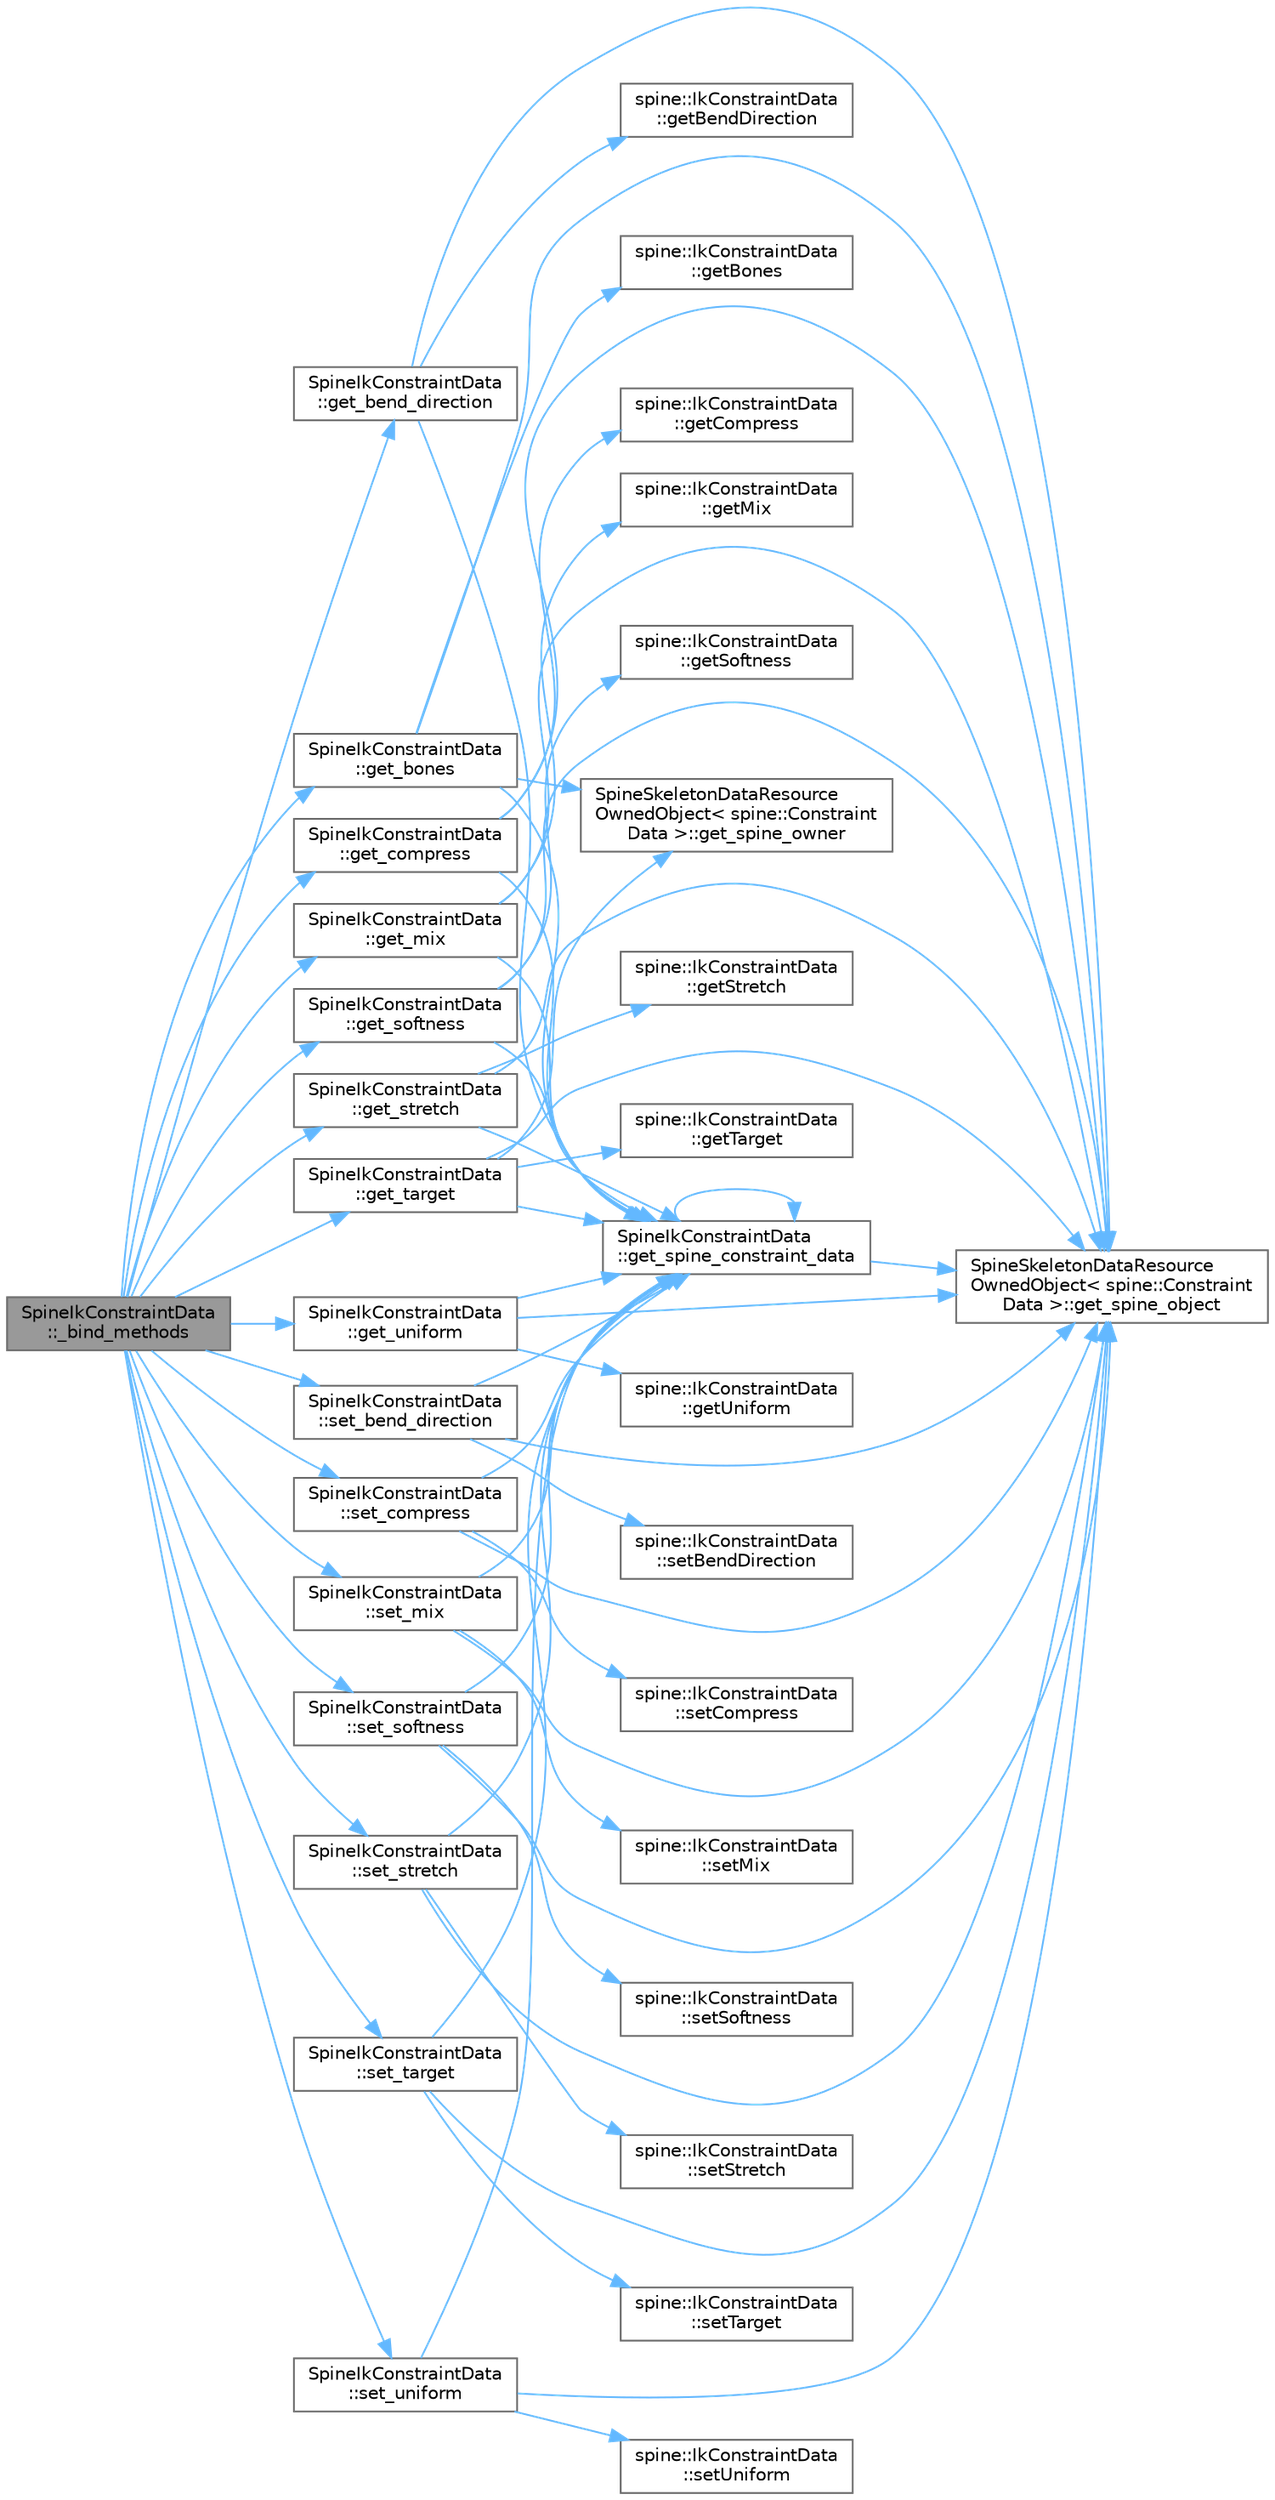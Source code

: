 digraph "SpineIkConstraintData::_bind_methods"
{
 // LATEX_PDF_SIZE
  bgcolor="transparent";
  edge [fontname=Helvetica,fontsize=10,labelfontname=Helvetica,labelfontsize=10];
  node [fontname=Helvetica,fontsize=10,shape=box,height=0.2,width=0.4];
  rankdir="LR";
  Node1 [id="Node000001",label="SpineIkConstraintData\l::_bind_methods",height=0.2,width=0.4,color="gray40", fillcolor="grey60", style="filled", fontcolor="black",tooltip=" "];
  Node1 -> Node2 [id="edge1_Node000001_Node000002",color="steelblue1",style="solid",tooltip=" "];
  Node2 [id="Node000002",label="SpineIkConstraintData\l::get_bend_direction",height=0.2,width=0.4,color="grey40", fillcolor="white", style="filled",URL="$class_spine_ik_constraint_data.html#a8e0d760d0ea7fed0a94bebe97951e4c9",tooltip=" "];
  Node2 -> Node3 [id="edge2_Node000002_Node000003",color="steelblue1",style="solid",tooltip=" "];
  Node3 [id="Node000003",label="SpineIkConstraintData\l::get_spine_constraint_data",height=0.2,width=0.4,color="grey40", fillcolor="white", style="filled",URL="$class_spine_ik_constraint_data.html#a6a982d477ffc3c8fdd1ea55e045d6aa6",tooltip=" "];
  Node3 -> Node3 [id="edge3_Node000003_Node000003",color="steelblue1",style="solid",tooltip=" "];
  Node3 -> Node4 [id="edge4_Node000003_Node000004",color="steelblue1",style="solid",tooltip=" "];
  Node4 [id="Node000004",label="SpineSkeletonDataResource\lOwnedObject\< spine::Constraint\lData \>::get_spine_object",height=0.2,width=0.4,color="grey40", fillcolor="white", style="filled",URL="$class_spine_skeleton_data_resource_owned_object.html#a17a452fe3be51c5dfec16fddf002d318",tooltip=" "];
  Node2 -> Node4 [id="edge5_Node000002_Node000004",color="steelblue1",style="solid",tooltip=" "];
  Node2 -> Node5 [id="edge6_Node000002_Node000005",color="steelblue1",style="solid",tooltip=" "];
  Node5 [id="Node000005",label="spine::IkConstraintData\l::getBendDirection",height=0.2,width=0.4,color="grey40", fillcolor="white", style="filled",URL="$classspine_1_1_ik_constraint_data.html#aee9d1dac04bd7ac7a305323320eec47c",tooltip="Controls the bend direction of the IK bones, either 1 or -1."];
  Node1 -> Node6 [id="edge7_Node000001_Node000006",color="steelblue1",style="solid",tooltip=" "];
  Node6 [id="Node000006",label="SpineIkConstraintData\l::get_bones",height=0.2,width=0.4,color="grey40", fillcolor="white", style="filled",URL="$class_spine_ik_constraint_data.html#a2f9712c389b10eccf28a45b8b4817591",tooltip=" "];
  Node6 -> Node3 [id="edge8_Node000006_Node000003",color="steelblue1",style="solid",tooltip=" "];
  Node6 -> Node4 [id="edge9_Node000006_Node000004",color="steelblue1",style="solid",tooltip=" "];
  Node6 -> Node7 [id="edge10_Node000006_Node000007",color="steelblue1",style="solid",tooltip=" "];
  Node7 [id="Node000007",label="SpineSkeletonDataResource\lOwnedObject\< spine::Constraint\lData \>::get_spine_owner",height=0.2,width=0.4,color="grey40", fillcolor="white", style="filled",URL="$class_spine_skeleton_data_resource_owned_object.html#a8fb9e97d2c2f85dc522e85b9c9cbd112",tooltip=" "];
  Node6 -> Node8 [id="edge11_Node000006_Node000008",color="steelblue1",style="solid",tooltip=" "];
  Node8 [id="Node000008",label="spine::IkConstraintData\l::getBones",height=0.2,width=0.4,color="grey40", fillcolor="white", style="filled",URL="$classspine_1_1_ik_constraint_data.html#a015284c913ee7259b7a63e141ab15935",tooltip="The bones that are constrained by this IK Constraint."];
  Node1 -> Node9 [id="edge12_Node000001_Node000009",color="steelblue1",style="solid",tooltip=" "];
  Node9 [id="Node000009",label="SpineIkConstraintData\l::get_compress",height=0.2,width=0.4,color="grey40", fillcolor="white", style="filled",URL="$class_spine_ik_constraint_data.html#a54fb1078b239b9628b00369b0ccb812b",tooltip=" "];
  Node9 -> Node3 [id="edge13_Node000009_Node000003",color="steelblue1",style="solid",tooltip=" "];
  Node9 -> Node4 [id="edge14_Node000009_Node000004",color="steelblue1",style="solid",tooltip=" "];
  Node9 -> Node10 [id="edge15_Node000009_Node000010",color="steelblue1",style="solid",tooltip=" "];
  Node10 [id="Node000010",label="spine::IkConstraintData\l::getCompress",height=0.2,width=0.4,color="grey40", fillcolor="white", style="filled",URL="$classspine_1_1_ik_constraint_data.html#a7fdbe7eac672d6ce8651360a05c536a5",tooltip=" "];
  Node1 -> Node11 [id="edge16_Node000001_Node000011",color="steelblue1",style="solid",tooltip=" "];
  Node11 [id="Node000011",label="SpineIkConstraintData\l::get_mix",height=0.2,width=0.4,color="grey40", fillcolor="white", style="filled",URL="$class_spine_ik_constraint_data.html#adbc4b0a70119be6900c6d1634e227f29",tooltip=" "];
  Node11 -> Node3 [id="edge17_Node000011_Node000003",color="steelblue1",style="solid",tooltip=" "];
  Node11 -> Node4 [id="edge18_Node000011_Node000004",color="steelblue1",style="solid",tooltip=" "];
  Node11 -> Node12 [id="edge19_Node000011_Node000012",color="steelblue1",style="solid",tooltip=" "];
  Node12 [id="Node000012",label="spine::IkConstraintData\l::getMix",height=0.2,width=0.4,color="grey40", fillcolor="white", style="filled",URL="$classspine_1_1_ik_constraint_data.html#ae262c44da08b9158ab5a2c8d07667ada",tooltip=" "];
  Node1 -> Node13 [id="edge20_Node000001_Node000013",color="steelblue1",style="solid",tooltip=" "];
  Node13 [id="Node000013",label="SpineIkConstraintData\l::get_softness",height=0.2,width=0.4,color="grey40", fillcolor="white", style="filled",URL="$class_spine_ik_constraint_data.html#a699b1811f57bc9bbbbfa84963f3f3f4f",tooltip=" "];
  Node13 -> Node3 [id="edge21_Node000013_Node000003",color="steelblue1",style="solid",tooltip=" "];
  Node13 -> Node4 [id="edge22_Node000013_Node000004",color="steelblue1",style="solid",tooltip=" "];
  Node13 -> Node14 [id="edge23_Node000013_Node000014",color="steelblue1",style="solid",tooltip=" "];
  Node14 [id="Node000014",label="spine::IkConstraintData\l::getSoftness",height=0.2,width=0.4,color="grey40", fillcolor="white", style="filled",URL="$classspine_1_1_ik_constraint_data.html#a46a1085542402450cc3f3cc747be892a",tooltip=" "];
  Node1 -> Node15 [id="edge24_Node000001_Node000015",color="steelblue1",style="solid",tooltip=" "];
  Node15 [id="Node000015",label="SpineIkConstraintData\l::get_stretch",height=0.2,width=0.4,color="grey40", fillcolor="white", style="filled",URL="$class_spine_ik_constraint_data.html#a1f74a4c4795355c792eb85c8e6804474",tooltip=" "];
  Node15 -> Node3 [id="edge25_Node000015_Node000003",color="steelblue1",style="solid",tooltip=" "];
  Node15 -> Node4 [id="edge26_Node000015_Node000004",color="steelblue1",style="solid",tooltip=" "];
  Node15 -> Node16 [id="edge27_Node000015_Node000016",color="steelblue1",style="solid",tooltip=" "];
  Node16 [id="Node000016",label="spine::IkConstraintData\l::getStretch",height=0.2,width=0.4,color="grey40", fillcolor="white", style="filled",URL="$classspine_1_1_ik_constraint_data.html#a38e46f8bf2092550e3a23decb0abba31",tooltip=" "];
  Node1 -> Node17 [id="edge28_Node000001_Node000017",color="steelblue1",style="solid",tooltip=" "];
  Node17 [id="Node000017",label="SpineIkConstraintData\l::get_target",height=0.2,width=0.4,color="grey40", fillcolor="white", style="filled",URL="$class_spine_ik_constraint_data.html#a29978a6aa4014e7fb78d260d0363b94e",tooltip=" "];
  Node17 -> Node3 [id="edge29_Node000017_Node000003",color="steelblue1",style="solid",tooltip=" "];
  Node17 -> Node4 [id="edge30_Node000017_Node000004",color="steelblue1",style="solid",tooltip=" "];
  Node17 -> Node7 [id="edge31_Node000017_Node000007",color="steelblue1",style="solid",tooltip=" "];
  Node17 -> Node18 [id="edge32_Node000017_Node000018",color="steelblue1",style="solid",tooltip=" "];
  Node18 [id="Node000018",label="spine::IkConstraintData\l::getTarget",height=0.2,width=0.4,color="grey40", fillcolor="white", style="filled",URL="$classspine_1_1_ik_constraint_data.html#ad473c49995c7d84f3d75842a5cfe0946",tooltip="The bone that is the IK target."];
  Node1 -> Node19 [id="edge33_Node000001_Node000019",color="steelblue1",style="solid",tooltip=" "];
  Node19 [id="Node000019",label="SpineIkConstraintData\l::get_uniform",height=0.2,width=0.4,color="grey40", fillcolor="white", style="filled",URL="$class_spine_ik_constraint_data.html#aefa047647509afeda4c93ce9511105eb",tooltip=" "];
  Node19 -> Node3 [id="edge34_Node000019_Node000003",color="steelblue1",style="solid",tooltip=" "];
  Node19 -> Node4 [id="edge35_Node000019_Node000004",color="steelblue1",style="solid",tooltip=" "];
  Node19 -> Node20 [id="edge36_Node000019_Node000020",color="steelblue1",style="solid",tooltip=" "];
  Node20 [id="Node000020",label="spine::IkConstraintData\l::getUniform",height=0.2,width=0.4,color="grey40", fillcolor="white", style="filled",URL="$classspine_1_1_ik_constraint_data.html#a63df91b92804ab2b6dc21ae9b024384a",tooltip=" "];
  Node1 -> Node21 [id="edge37_Node000001_Node000021",color="steelblue1",style="solid",tooltip=" "];
  Node21 [id="Node000021",label="SpineIkConstraintData\l::set_bend_direction",height=0.2,width=0.4,color="grey40", fillcolor="white", style="filled",URL="$class_spine_ik_constraint_data.html#ac504c9e7d47b6f95e6b1c2307e7156cf",tooltip=" "];
  Node21 -> Node3 [id="edge38_Node000021_Node000003",color="steelblue1",style="solid",tooltip=" "];
  Node21 -> Node4 [id="edge39_Node000021_Node000004",color="steelblue1",style="solid",tooltip=" "];
  Node21 -> Node22 [id="edge40_Node000021_Node000022",color="steelblue1",style="solid",tooltip=" "];
  Node22 [id="Node000022",label="spine::IkConstraintData\l::setBendDirection",height=0.2,width=0.4,color="grey40", fillcolor="white", style="filled",URL="$classspine_1_1_ik_constraint_data.html#a17feb2fe5de57a2d79bcc819eefa6850",tooltip=" "];
  Node1 -> Node23 [id="edge41_Node000001_Node000023",color="steelblue1",style="solid",tooltip=" "];
  Node23 [id="Node000023",label="SpineIkConstraintData\l::set_compress",height=0.2,width=0.4,color="grey40", fillcolor="white", style="filled",URL="$class_spine_ik_constraint_data.html#ae04fa37299d52d44f6f4dcd4d33d1dc0",tooltip=" "];
  Node23 -> Node3 [id="edge42_Node000023_Node000003",color="steelblue1",style="solid",tooltip=" "];
  Node23 -> Node4 [id="edge43_Node000023_Node000004",color="steelblue1",style="solid",tooltip=" "];
  Node23 -> Node24 [id="edge44_Node000023_Node000024",color="steelblue1",style="solid",tooltip=" "];
  Node24 [id="Node000024",label="spine::IkConstraintData\l::setCompress",height=0.2,width=0.4,color="grey40", fillcolor="white", style="filled",URL="$classspine_1_1_ik_constraint_data.html#a4d972083cda8fd14717ac564665c7514",tooltip=" "];
  Node1 -> Node25 [id="edge45_Node000001_Node000025",color="steelblue1",style="solid",tooltip=" "];
  Node25 [id="Node000025",label="SpineIkConstraintData\l::set_mix",height=0.2,width=0.4,color="grey40", fillcolor="white", style="filled",URL="$class_spine_ik_constraint_data.html#a7811618427fe2e5ac5b8a29560add95b",tooltip=" "];
  Node25 -> Node3 [id="edge46_Node000025_Node000003",color="steelblue1",style="solid",tooltip=" "];
  Node25 -> Node4 [id="edge47_Node000025_Node000004",color="steelblue1",style="solid",tooltip=" "];
  Node25 -> Node26 [id="edge48_Node000025_Node000026",color="steelblue1",style="solid",tooltip=" "];
  Node26 [id="Node000026",label="spine::IkConstraintData\l::setMix",height=0.2,width=0.4,color="grey40", fillcolor="white", style="filled",URL="$classspine_1_1_ik_constraint_data.html#aa1851d4d8be96a23b7ec7aca47fa6d21",tooltip=" "];
  Node1 -> Node27 [id="edge49_Node000001_Node000027",color="steelblue1",style="solid",tooltip=" "];
  Node27 [id="Node000027",label="SpineIkConstraintData\l::set_softness",height=0.2,width=0.4,color="grey40", fillcolor="white", style="filled",URL="$class_spine_ik_constraint_data.html#a46f4576498e018763897d2abbc640f1e",tooltip=" "];
  Node27 -> Node3 [id="edge50_Node000027_Node000003",color="steelblue1",style="solid",tooltip=" "];
  Node27 -> Node4 [id="edge51_Node000027_Node000004",color="steelblue1",style="solid",tooltip=" "];
  Node27 -> Node28 [id="edge52_Node000027_Node000028",color="steelblue1",style="solid",tooltip=" "];
  Node28 [id="Node000028",label="spine::IkConstraintData\l::setSoftness",height=0.2,width=0.4,color="grey40", fillcolor="white", style="filled",URL="$classspine_1_1_ik_constraint_data.html#abadea4c33eb4da9716839a8138780e44",tooltip=" "];
  Node1 -> Node29 [id="edge53_Node000001_Node000029",color="steelblue1",style="solid",tooltip=" "];
  Node29 [id="Node000029",label="SpineIkConstraintData\l::set_stretch",height=0.2,width=0.4,color="grey40", fillcolor="white", style="filled",URL="$class_spine_ik_constraint_data.html#a64586c33396f7bfd5fdca5e9ac64b5db",tooltip=" "];
  Node29 -> Node3 [id="edge54_Node000029_Node000003",color="steelblue1",style="solid",tooltip=" "];
  Node29 -> Node4 [id="edge55_Node000029_Node000004",color="steelblue1",style="solid",tooltip=" "];
  Node29 -> Node30 [id="edge56_Node000029_Node000030",color="steelblue1",style="solid",tooltip=" "];
  Node30 [id="Node000030",label="spine::IkConstraintData\l::setStretch",height=0.2,width=0.4,color="grey40", fillcolor="white", style="filled",URL="$classspine_1_1_ik_constraint_data.html#a35f916ad08026e23579871bf05beb59e",tooltip=" "];
  Node1 -> Node31 [id="edge57_Node000001_Node000031",color="steelblue1",style="solid",tooltip=" "];
  Node31 [id="Node000031",label="SpineIkConstraintData\l::set_target",height=0.2,width=0.4,color="grey40", fillcolor="white", style="filled",URL="$class_spine_ik_constraint_data.html#ae358dd07cf2f9b43b9339adb8612e92e",tooltip=" "];
  Node31 -> Node3 [id="edge58_Node000031_Node000003",color="steelblue1",style="solid",tooltip=" "];
  Node31 -> Node4 [id="edge59_Node000031_Node000004",color="steelblue1",style="solid",tooltip=" "];
  Node31 -> Node32 [id="edge60_Node000031_Node000032",color="steelblue1",style="solid",tooltip=" "];
  Node32 [id="Node000032",label="spine::IkConstraintData\l::setTarget",height=0.2,width=0.4,color="grey40", fillcolor="white", style="filled",URL="$classspine_1_1_ik_constraint_data.html#a2e071b6cc56568f90cf64245e42cc5a2",tooltip=" "];
  Node1 -> Node33 [id="edge61_Node000001_Node000033",color="steelblue1",style="solid",tooltip=" "];
  Node33 [id="Node000033",label="SpineIkConstraintData\l::set_uniform",height=0.2,width=0.4,color="grey40", fillcolor="white", style="filled",URL="$class_spine_ik_constraint_data.html#a5bfc06c503b93fadcd3a804ca1adb848",tooltip=" "];
  Node33 -> Node3 [id="edge62_Node000033_Node000003",color="steelblue1",style="solid",tooltip=" "];
  Node33 -> Node4 [id="edge63_Node000033_Node000004",color="steelblue1",style="solid",tooltip=" "];
  Node33 -> Node34 [id="edge64_Node000033_Node000034",color="steelblue1",style="solid",tooltip=" "];
  Node34 [id="Node000034",label="spine::IkConstraintData\l::setUniform",height=0.2,width=0.4,color="grey40", fillcolor="white", style="filled",URL="$classspine_1_1_ik_constraint_data.html#a1d5197aa017f1e4614caf9c2a0be8f0a",tooltip=" "];
}
